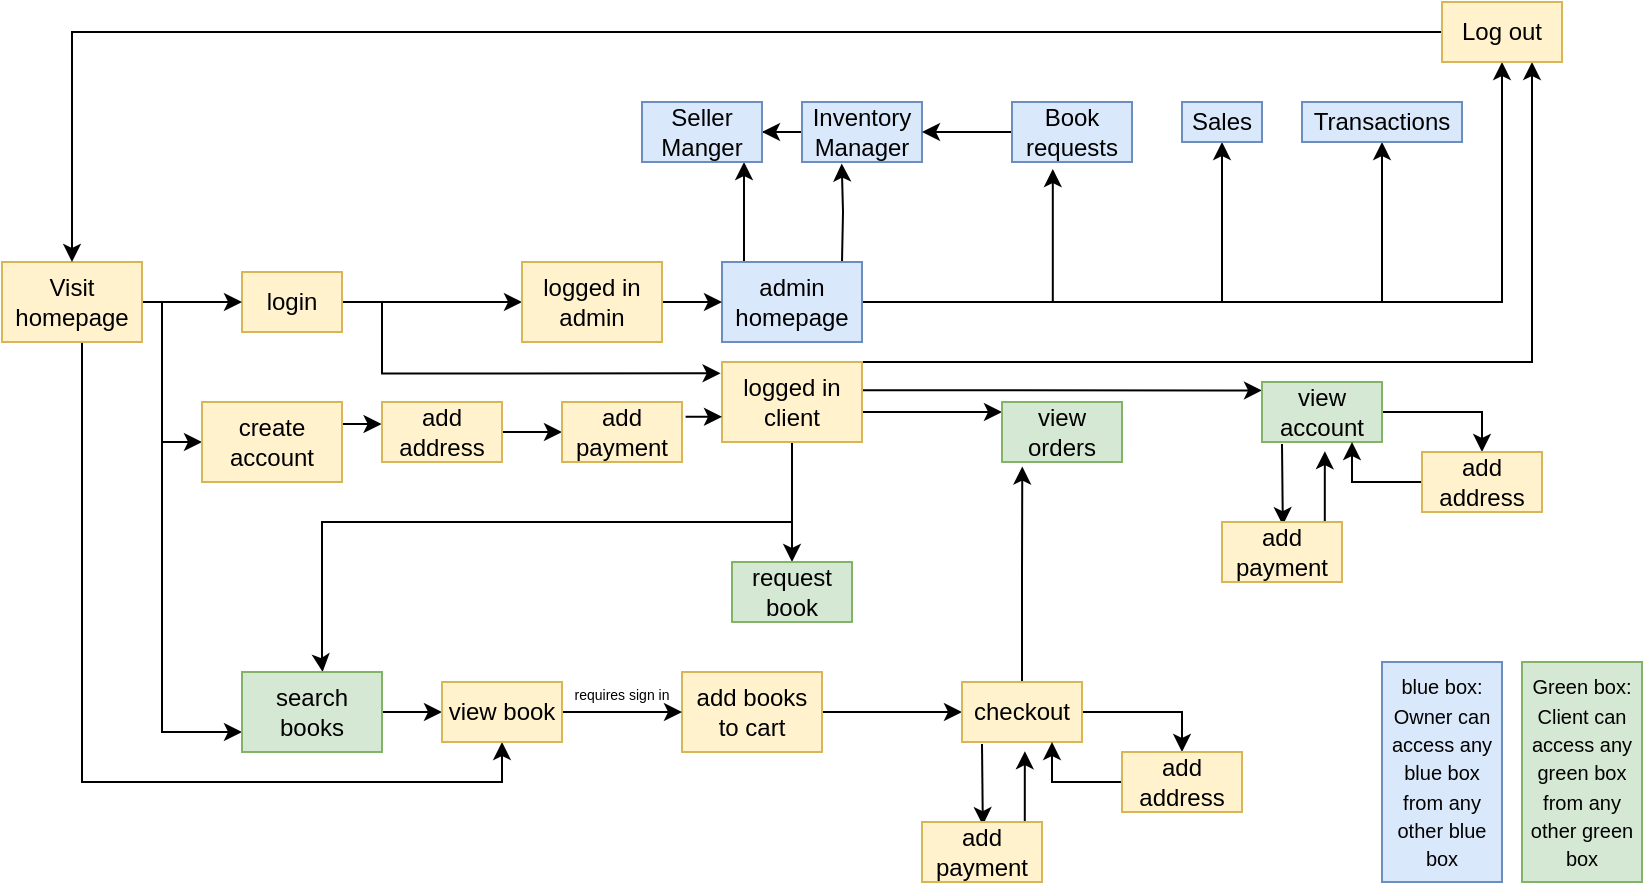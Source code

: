 <mxfile version="12.9.10" type="device"><diagram id="CPKqO8i5PCS07Yp1AWyK" name="Page-1"><mxGraphModel dx="1185" dy="705" grid="1" gridSize="10" guides="1" tooltips="1" connect="1" arrows="1" fold="1" page="1" pageScale="1" pageWidth="850" pageHeight="1100" math="0" shadow="0"><root><mxCell id="0"/><mxCell id="1" parent="0"/><mxCell id="GY9phwk0WnERmR6prg_e-6" style="edgeStyle=orthogonalEdgeStyle;rounded=0;orthogonalLoop=1;jettySize=auto;html=1;entryX=0;entryY=0.5;entryDx=0;entryDy=0;" edge="1" parent="1" source="GY9phwk0WnERmR6prg_e-1" target="GY9phwk0WnERmR6prg_e-78"><mxGeometry relative="1" as="geometry"><mxPoint x="250" y="180" as="targetPoint"/></mxGeometry></mxCell><mxCell id="GY9phwk0WnERmR6prg_e-7" style="edgeStyle=orthogonalEdgeStyle;rounded=0;orthogonalLoop=1;jettySize=auto;html=1;entryX=-0.01;entryY=0.142;entryDx=0;entryDy=0;entryPerimeter=0;" edge="1" parent="1" source="GY9phwk0WnERmR6prg_e-1" target="GY9phwk0WnERmR6prg_e-3"><mxGeometry relative="1" as="geometry"><Array as="points"><mxPoint x="210" y="180"/><mxPoint x="210" y="216"/></Array></mxGeometry></mxCell><mxCell id="GY9phwk0WnERmR6prg_e-1" value="login" style="rounded=0;whiteSpace=wrap;html=1;fillColor=#fff2cc;strokeColor=#d6b656;" vertex="1" parent="1"><mxGeometry x="140" y="165" width="50" height="30" as="geometry"/></mxCell><mxCell id="GY9phwk0WnERmR6prg_e-62" style="edgeStyle=orthogonalEdgeStyle;rounded=0;orthogonalLoop=1;jettySize=auto;html=1;entryX=0.331;entryY=1.026;entryDx=0;entryDy=0;entryPerimeter=0;" edge="1" parent="1" target="GY9phwk0WnERmR6prg_e-58"><mxGeometry relative="1" as="geometry"><mxPoint x="440" y="160" as="sourcePoint"/></mxGeometry></mxCell><mxCell id="GY9phwk0WnERmR6prg_e-63" style="edgeStyle=orthogonalEdgeStyle;rounded=0;orthogonalLoop=1;jettySize=auto;html=1;entryX=0.34;entryY=1.118;entryDx=0;entryDy=0;entryPerimeter=0;" edge="1" parent="1" source="GY9phwk0WnERmR6prg_e-2" target="GY9phwk0WnERmR6prg_e-60"><mxGeometry relative="1" as="geometry"/></mxCell><mxCell id="GY9phwk0WnERmR6prg_e-65" style="edgeStyle=orthogonalEdgeStyle;rounded=0;orthogonalLoop=1;jettySize=auto;html=1;entryX=0.5;entryY=1;entryDx=0;entryDy=0;" edge="1" parent="1" source="GY9phwk0WnERmR6prg_e-2" target="GY9phwk0WnERmR6prg_e-55"><mxGeometry relative="1" as="geometry"/></mxCell><mxCell id="GY9phwk0WnERmR6prg_e-66" style="edgeStyle=orthogonalEdgeStyle;rounded=0;orthogonalLoop=1;jettySize=auto;html=1;entryX=0.85;entryY=1;entryDx=0;entryDy=0;entryPerimeter=0;exitX=0.157;exitY=0;exitDx=0;exitDy=0;exitPerimeter=0;" edge="1" parent="1" source="GY9phwk0WnERmR6prg_e-2" target="GY9phwk0WnERmR6prg_e-59"><mxGeometry relative="1" as="geometry"/></mxCell><mxCell id="GY9phwk0WnERmR6prg_e-68" style="edgeStyle=orthogonalEdgeStyle;rounded=0;orthogonalLoop=1;jettySize=auto;html=1;entryX=0.5;entryY=1;entryDx=0;entryDy=0;" edge="1" parent="1" source="GY9phwk0WnERmR6prg_e-2" target="GY9phwk0WnERmR6prg_e-61"><mxGeometry relative="1" as="geometry"/></mxCell><mxCell id="GY9phwk0WnERmR6prg_e-70" style="edgeStyle=orthogonalEdgeStyle;rounded=0;orthogonalLoop=1;jettySize=auto;html=1;entryX=0.5;entryY=1;entryDx=0;entryDy=0;" edge="1" parent="1" source="GY9phwk0WnERmR6prg_e-2" target="GY9phwk0WnERmR6prg_e-69"><mxGeometry relative="1" as="geometry"/></mxCell><mxCell id="GY9phwk0WnERmR6prg_e-2" value="admin homepage" style="rounded=0;whiteSpace=wrap;html=1;fillColor=#dae8fc;strokeColor=#6c8ebf;" vertex="1" parent="1"><mxGeometry x="380" y="160" width="70" height="40" as="geometry"/></mxCell><mxCell id="GY9phwk0WnERmR6prg_e-44" style="edgeStyle=orthogonalEdgeStyle;rounded=0;orthogonalLoop=1;jettySize=auto;html=1;entryX=0.5;entryY=0;entryDx=0;entryDy=0;" edge="1" parent="1" source="GY9phwk0WnERmR6prg_e-3" target="GY9phwk0WnERmR6prg_e-32"><mxGeometry relative="1" as="geometry"/></mxCell><mxCell id="GY9phwk0WnERmR6prg_e-48" style="edgeStyle=orthogonalEdgeStyle;rounded=0;orthogonalLoop=1;jettySize=auto;html=1;entryX=0.576;entryY=-0.001;entryDx=0;entryDy=0;entryPerimeter=0;" edge="1" parent="1" source="GY9phwk0WnERmR6prg_e-3" target="GY9phwk0WnERmR6prg_e-13"><mxGeometry relative="1" as="geometry"><Array as="points"><mxPoint x="415" y="290"/><mxPoint x="180" y="290"/><mxPoint x="180" y="362"/><mxPoint x="180" y="362"/></Array></mxGeometry></mxCell><mxCell id="GY9phwk0WnERmR6prg_e-52" style="edgeStyle=orthogonalEdgeStyle;rounded=0;orthogonalLoop=1;jettySize=auto;html=1;" edge="1" parent="1" source="GY9phwk0WnERmR6prg_e-3" target="GY9phwk0WnERmR6prg_e-29"><mxGeometry relative="1" as="geometry"><Array as="points"><mxPoint x="470" y="235"/><mxPoint x="470" y="235"/></Array></mxGeometry></mxCell><mxCell id="GY9phwk0WnERmR6prg_e-54" style="edgeStyle=orthogonalEdgeStyle;rounded=0;orthogonalLoop=1;jettySize=auto;html=1;exitX=0.996;exitY=0.354;exitDx=0;exitDy=0;exitPerimeter=0;" edge="1" parent="1" source="GY9phwk0WnERmR6prg_e-3" target="GY9phwk0WnERmR6prg_e-38"><mxGeometry relative="1" as="geometry"><Array as="points"><mxPoint x="630" y="224"/><mxPoint x="630" y="224"/></Array></mxGeometry></mxCell><mxCell id="GY9phwk0WnERmR6prg_e-73" style="edgeStyle=orthogonalEdgeStyle;rounded=0;orthogonalLoop=1;jettySize=auto;html=1;entryX=0.75;entryY=1;entryDx=0;entryDy=0;" edge="1" parent="1" source="GY9phwk0WnERmR6prg_e-3" target="GY9phwk0WnERmR6prg_e-69"><mxGeometry relative="1" as="geometry"><Array as="points"><mxPoint x="785" y="210"/></Array></mxGeometry></mxCell><mxCell id="GY9phwk0WnERmR6prg_e-3" value="logged in&lt;br&gt;client" style="rounded=0;whiteSpace=wrap;html=1;fillColor=#fff2cc;strokeColor=#d6b656;" vertex="1" parent="1"><mxGeometry x="380" y="210" width="70" height="40" as="geometry"/></mxCell><mxCell id="GY9phwk0WnERmR6prg_e-5" style="edgeStyle=orthogonalEdgeStyle;rounded=0;orthogonalLoop=1;jettySize=auto;html=1;entryX=0;entryY=0.5;entryDx=0;entryDy=0;" edge="1" parent="1" source="GY9phwk0WnERmR6prg_e-4" target="GY9phwk0WnERmR6prg_e-1"><mxGeometry relative="1" as="geometry"/></mxCell><mxCell id="GY9phwk0WnERmR6prg_e-9" style="edgeStyle=orthogonalEdgeStyle;rounded=0;orthogonalLoop=1;jettySize=auto;html=1;entryX=0;entryY=0.5;entryDx=0;entryDy=0;" edge="1" parent="1" source="GY9phwk0WnERmR6prg_e-4" target="GY9phwk0WnERmR6prg_e-8"><mxGeometry relative="1" as="geometry"><Array as="points"><mxPoint x="100" y="180"/><mxPoint x="100" y="250"/></Array></mxGeometry></mxCell><mxCell id="GY9phwk0WnERmR6prg_e-14" style="edgeStyle=orthogonalEdgeStyle;rounded=0;orthogonalLoop=1;jettySize=auto;html=1;entryX=0;entryY=0.75;entryDx=0;entryDy=0;" edge="1" parent="1" source="GY9phwk0WnERmR6prg_e-4" target="GY9phwk0WnERmR6prg_e-13"><mxGeometry relative="1" as="geometry"><Array as="points"><mxPoint x="100" y="180"/><mxPoint x="100" y="395"/></Array></mxGeometry></mxCell><mxCell id="GY9phwk0WnERmR6prg_e-77" style="edgeStyle=orthogonalEdgeStyle;rounded=0;orthogonalLoop=1;jettySize=auto;html=1;entryX=0.5;entryY=1;entryDx=0;entryDy=0;" edge="1" parent="1" source="GY9phwk0WnERmR6prg_e-4" target="GY9phwk0WnERmR6prg_e-45"><mxGeometry relative="1" as="geometry"><Array as="points"><mxPoint x="60" y="420"/><mxPoint x="270" y="420"/></Array></mxGeometry></mxCell><mxCell id="GY9phwk0WnERmR6prg_e-4" value="Visit homepage" style="rounded=0;whiteSpace=wrap;html=1;fillColor=#fff2cc;strokeColor=#d6b656;" vertex="1" parent="1"><mxGeometry x="20" y="160" width="70" height="40" as="geometry"/></mxCell><mxCell id="GY9phwk0WnERmR6prg_e-11" style="edgeStyle=orthogonalEdgeStyle;rounded=0;orthogonalLoop=1;jettySize=auto;html=1;entryX=-0.003;entryY=0.36;entryDx=0;entryDy=0;entryPerimeter=0;exitX=1;exitY=0.5;exitDx=0;exitDy=0;" edge="1" parent="1" source="GY9phwk0WnERmR6prg_e-8" target="GY9phwk0WnERmR6prg_e-19"><mxGeometry relative="1" as="geometry"><Array as="points"><mxPoint x="190" y="241"/><mxPoint x="210" y="241"/></Array></mxGeometry></mxCell><mxCell id="GY9phwk0WnERmR6prg_e-8" value="create account" style="rounded=0;whiteSpace=wrap;html=1;fillColor=#fff2cc;strokeColor=#d6b656;" vertex="1" parent="1"><mxGeometry x="120" y="230" width="70" height="40" as="geometry"/></mxCell><mxCell id="GY9phwk0WnERmR6prg_e-46" style="edgeStyle=orthogonalEdgeStyle;rounded=0;orthogonalLoop=1;jettySize=auto;html=1;entryX=0;entryY=0.5;entryDx=0;entryDy=0;" edge="1" parent="1" source="GY9phwk0WnERmR6prg_e-13" target="GY9phwk0WnERmR6prg_e-45"><mxGeometry relative="1" as="geometry"/></mxCell><mxCell id="GY9phwk0WnERmR6prg_e-13" value="search books" style="rounded=0;whiteSpace=wrap;html=1;fillColor=#d5e8d4;strokeColor=#82b366;" vertex="1" parent="1"><mxGeometry x="140" y="365" width="70" height="40" as="geometry"/></mxCell><mxCell id="GY9phwk0WnERmR6prg_e-51" style="edgeStyle=orthogonalEdgeStyle;rounded=0;orthogonalLoop=1;jettySize=auto;html=1;entryX=0;entryY=0.5;entryDx=0;entryDy=0;" edge="1" parent="1" source="GY9phwk0WnERmR6prg_e-15" target="GY9phwk0WnERmR6prg_e-17"><mxGeometry relative="1" as="geometry"/></mxCell><mxCell id="GY9phwk0WnERmR6prg_e-15" value="add books to cart" style="rounded=0;whiteSpace=wrap;html=1;fillColor=#fff2cc;strokeColor=#d6b656;" vertex="1" parent="1"><mxGeometry x="360" y="365" width="70" height="40" as="geometry"/></mxCell><mxCell id="GY9phwk0WnERmR6prg_e-24" style="edgeStyle=orthogonalEdgeStyle;rounded=0;orthogonalLoop=1;jettySize=auto;html=1;entryX=0.5;entryY=0;entryDx=0;entryDy=0;" edge="1" parent="1" source="GY9phwk0WnERmR6prg_e-17" target="GY9phwk0WnERmR6prg_e-23"><mxGeometry relative="1" as="geometry"/></mxCell><mxCell id="GY9phwk0WnERmR6prg_e-26" style="edgeStyle=orthogonalEdgeStyle;rounded=0;orthogonalLoop=1;jettySize=auto;html=1;entryX=0.507;entryY=0.053;entryDx=0;entryDy=0;entryPerimeter=0;" edge="1" parent="1" target="GY9phwk0WnERmR6prg_e-25"><mxGeometry relative="1" as="geometry"><mxPoint x="510" y="401" as="sourcePoint"/><mxPoint x="510" y="430" as="targetPoint"/><Array as="points"><mxPoint x="510" y="401"/></Array></mxGeometry></mxCell><mxCell id="GY9phwk0WnERmR6prg_e-53" style="edgeStyle=orthogonalEdgeStyle;rounded=0;orthogonalLoop=1;jettySize=auto;html=1;entryX=0.169;entryY=1.075;entryDx=0;entryDy=0;entryPerimeter=0;" edge="1" parent="1" source="GY9phwk0WnERmR6prg_e-17" target="GY9phwk0WnERmR6prg_e-29"><mxGeometry relative="1" as="geometry"/></mxCell><mxCell id="GY9phwk0WnERmR6prg_e-17" value="checkout" style="rounded=0;whiteSpace=wrap;html=1;fillColor=#fff2cc;strokeColor=#d6b656;" vertex="1" parent="1"><mxGeometry x="500" y="370" width="60" height="30" as="geometry"/></mxCell><mxCell id="GY9phwk0WnERmR6prg_e-21" style="edgeStyle=orthogonalEdgeStyle;rounded=0;orthogonalLoop=1;jettySize=auto;html=1;entryX=0;entryY=0.5;entryDx=0;entryDy=0;" edge="1" parent="1" source="GY9phwk0WnERmR6prg_e-19" target="GY9phwk0WnERmR6prg_e-20"><mxGeometry relative="1" as="geometry"/></mxCell><mxCell id="GY9phwk0WnERmR6prg_e-19" value="add address" style="rounded=0;whiteSpace=wrap;html=1;fillColor=#fff2cc;strokeColor=#d6b656;" vertex="1" parent="1"><mxGeometry x="210" y="230" width="60" height="30" as="geometry"/></mxCell><mxCell id="GY9phwk0WnERmR6prg_e-22" style="edgeStyle=orthogonalEdgeStyle;rounded=0;orthogonalLoop=1;jettySize=auto;html=1;exitX=1.03;exitY=0.247;exitDx=0;exitDy=0;exitPerimeter=0;" edge="1" parent="1" source="GY9phwk0WnERmR6prg_e-20"><mxGeometry relative="1" as="geometry"><mxPoint x="380" y="237" as="targetPoint"/></mxGeometry></mxCell><mxCell id="GY9phwk0WnERmR6prg_e-20" value="add payment" style="rounded=0;whiteSpace=wrap;html=1;fillColor=#fff2cc;strokeColor=#d6b656;" vertex="1" parent="1"><mxGeometry x="300" y="230" width="60" height="30" as="geometry"/></mxCell><mxCell id="GY9phwk0WnERmR6prg_e-27" style="edgeStyle=orthogonalEdgeStyle;rounded=0;orthogonalLoop=1;jettySize=auto;html=1;entryX=0.75;entryY=1;entryDx=0;entryDy=0;" edge="1" parent="1" source="GY9phwk0WnERmR6prg_e-23" target="GY9phwk0WnERmR6prg_e-17"><mxGeometry relative="1" as="geometry"/></mxCell><mxCell id="GY9phwk0WnERmR6prg_e-23" value="add address" style="rounded=0;whiteSpace=wrap;html=1;fillColor=#fff2cc;strokeColor=#d6b656;" vertex="1" parent="1"><mxGeometry x="580" y="405" width="60" height="30" as="geometry"/></mxCell><mxCell id="GY9phwk0WnERmR6prg_e-28" style="edgeStyle=orthogonalEdgeStyle;rounded=0;orthogonalLoop=1;jettySize=auto;html=1;entryX=0.524;entryY=1.153;entryDx=0;entryDy=0;entryPerimeter=0;" edge="1" parent="1" source="GY9phwk0WnERmR6prg_e-25" target="GY9phwk0WnERmR6prg_e-17"><mxGeometry relative="1" as="geometry"><Array as="points"><mxPoint x="531" y="415"/></Array></mxGeometry></mxCell><mxCell id="GY9phwk0WnERmR6prg_e-25" value="add payment" style="rounded=0;whiteSpace=wrap;html=1;fillColor=#fff2cc;strokeColor=#d6b656;" vertex="1" parent="1"><mxGeometry x="480" y="440" width="60" height="30" as="geometry"/></mxCell><mxCell id="GY9phwk0WnERmR6prg_e-29" value="view orders" style="rounded=0;whiteSpace=wrap;html=1;fillColor=#d5e8d4;strokeColor=#82b366;" vertex="1" parent="1"><mxGeometry x="520" y="230" width="60" height="30" as="geometry"/></mxCell><mxCell id="GY9phwk0WnERmR6prg_e-32" value="request book" style="rounded=0;whiteSpace=wrap;html=1;fillColor=#d5e8d4;strokeColor=#82b366;" vertex="1" parent="1"><mxGeometry x="385" y="310" width="60" height="30" as="geometry"/></mxCell><mxCell id="GY9phwk0WnERmR6prg_e-36" style="edgeStyle=orthogonalEdgeStyle;rounded=0;orthogonalLoop=1;jettySize=auto;html=1;entryX=0.5;entryY=0;entryDx=0;entryDy=0;" edge="1" parent="1" source="GY9phwk0WnERmR6prg_e-38" target="GY9phwk0WnERmR6prg_e-40"><mxGeometry relative="1" as="geometry"/></mxCell><mxCell id="GY9phwk0WnERmR6prg_e-37" style="edgeStyle=orthogonalEdgeStyle;rounded=0;orthogonalLoop=1;jettySize=auto;html=1;entryX=0.507;entryY=0.053;entryDx=0;entryDy=0;entryPerimeter=0;" edge="1" parent="1" target="GY9phwk0WnERmR6prg_e-42"><mxGeometry relative="1" as="geometry"><mxPoint x="660" y="251" as="sourcePoint"/><mxPoint x="660" y="280" as="targetPoint"/><Array as="points"><mxPoint x="660" y="251"/></Array></mxGeometry></mxCell><mxCell id="GY9phwk0WnERmR6prg_e-38" value="view account" style="rounded=0;whiteSpace=wrap;html=1;fillColor=#d5e8d4;strokeColor=#82b366;" vertex="1" parent="1"><mxGeometry x="650" y="220" width="60" height="30" as="geometry"/></mxCell><mxCell id="GY9phwk0WnERmR6prg_e-39" style="edgeStyle=orthogonalEdgeStyle;rounded=0;orthogonalLoop=1;jettySize=auto;html=1;entryX=0.75;entryY=1;entryDx=0;entryDy=0;" edge="1" parent="1" source="GY9phwk0WnERmR6prg_e-40" target="GY9phwk0WnERmR6prg_e-38"><mxGeometry relative="1" as="geometry"/></mxCell><mxCell id="GY9phwk0WnERmR6prg_e-40" value="add address" style="rounded=0;whiteSpace=wrap;html=1;fillColor=#fff2cc;strokeColor=#d6b656;" vertex="1" parent="1"><mxGeometry x="730" y="255" width="60" height="30" as="geometry"/></mxCell><mxCell id="GY9phwk0WnERmR6prg_e-41" style="edgeStyle=orthogonalEdgeStyle;rounded=0;orthogonalLoop=1;jettySize=auto;html=1;entryX=0.524;entryY=1.153;entryDx=0;entryDy=0;entryPerimeter=0;" edge="1" parent="1" source="GY9phwk0WnERmR6prg_e-42" target="GY9phwk0WnERmR6prg_e-38"><mxGeometry relative="1" as="geometry"><Array as="points"><mxPoint x="681" y="265"/></Array></mxGeometry></mxCell><mxCell id="GY9phwk0WnERmR6prg_e-42" value="add payment" style="rounded=0;whiteSpace=wrap;html=1;fillColor=#fff2cc;strokeColor=#d6b656;" vertex="1" parent="1"><mxGeometry x="630" y="290" width="60" height="30" as="geometry"/></mxCell><mxCell id="GY9phwk0WnERmR6prg_e-49" style="edgeStyle=orthogonalEdgeStyle;rounded=0;orthogonalLoop=1;jettySize=auto;html=1;entryX=0;entryY=0.5;entryDx=0;entryDy=0;" edge="1" parent="1" source="GY9phwk0WnERmR6prg_e-45" target="GY9phwk0WnERmR6prg_e-15"><mxGeometry relative="1" as="geometry"/></mxCell><mxCell id="GY9phwk0WnERmR6prg_e-45" value="view book" style="rounded=0;whiteSpace=wrap;html=1;fillColor=#fff2cc;strokeColor=#d6b656;" vertex="1" parent="1"><mxGeometry x="240" y="370" width="60" height="30" as="geometry"/></mxCell><mxCell id="GY9phwk0WnERmR6prg_e-50" value="&lt;font style=&quot;font-size: 7px ; line-height: 0%&quot;&gt;requires sign in&lt;/font&gt;" style="text;html=1;strokeColor=none;fillColor=none;align=center;verticalAlign=middle;whiteSpace=wrap;rounded=0;" vertex="1" parent="1"><mxGeometry x="305" y="370" width="50" height="10" as="geometry"/></mxCell><mxCell id="GY9phwk0WnERmR6prg_e-55" value="Sales" style="rounded=0;whiteSpace=wrap;html=1;fillColor=#dae8fc;strokeColor=#6c8ebf;" vertex="1" parent="1"><mxGeometry x="610" y="80" width="40" height="20" as="geometry"/></mxCell><mxCell id="GY9phwk0WnERmR6prg_e-67" style="edgeStyle=orthogonalEdgeStyle;rounded=0;orthogonalLoop=1;jettySize=auto;html=1;entryX=1;entryY=0.5;entryDx=0;entryDy=0;" edge="1" parent="1" source="GY9phwk0WnERmR6prg_e-58" target="GY9phwk0WnERmR6prg_e-59"><mxGeometry relative="1" as="geometry"/></mxCell><mxCell id="GY9phwk0WnERmR6prg_e-58" value="Inventory Manager" style="rounded=0;whiteSpace=wrap;html=1;fillColor=#dae8fc;strokeColor=#6c8ebf;" vertex="1" parent="1"><mxGeometry x="420" y="80" width="60" height="30" as="geometry"/></mxCell><mxCell id="GY9phwk0WnERmR6prg_e-59" value="Seller Manger" style="rounded=0;whiteSpace=wrap;html=1;fillColor=#dae8fc;strokeColor=#6c8ebf;" vertex="1" parent="1"><mxGeometry x="340" y="80" width="60" height="30" as="geometry"/></mxCell><mxCell id="GY9phwk0WnERmR6prg_e-64" style="edgeStyle=orthogonalEdgeStyle;rounded=0;orthogonalLoop=1;jettySize=auto;html=1;entryX=1;entryY=0.5;entryDx=0;entryDy=0;" edge="1" parent="1" source="GY9phwk0WnERmR6prg_e-60" target="GY9phwk0WnERmR6prg_e-58"><mxGeometry relative="1" as="geometry"/></mxCell><mxCell id="GY9phwk0WnERmR6prg_e-60" value="Book requests" style="rounded=0;whiteSpace=wrap;html=1;fillColor=#dae8fc;strokeColor=#6c8ebf;" vertex="1" parent="1"><mxGeometry x="525" y="80" width="60" height="30" as="geometry"/></mxCell><mxCell id="GY9phwk0WnERmR6prg_e-61" value="Transactions" style="rounded=0;whiteSpace=wrap;html=1;fillColor=#dae8fc;strokeColor=#6c8ebf;" vertex="1" parent="1"><mxGeometry x="670" y="80" width="80" height="20" as="geometry"/></mxCell><mxCell id="GY9phwk0WnERmR6prg_e-71" style="edgeStyle=orthogonalEdgeStyle;rounded=0;orthogonalLoop=1;jettySize=auto;html=1;entryX=0.5;entryY=0;entryDx=0;entryDy=0;" edge="1" parent="1" source="GY9phwk0WnERmR6prg_e-69" target="GY9phwk0WnERmR6prg_e-4"><mxGeometry relative="1" as="geometry"/></mxCell><mxCell id="GY9phwk0WnERmR6prg_e-69" value="Log out" style="rounded=0;whiteSpace=wrap;html=1;fillColor=#fff2cc;strokeColor=#d6b656;" vertex="1" parent="1"><mxGeometry x="740" y="30" width="60" height="30" as="geometry"/></mxCell><mxCell id="GY9phwk0WnERmR6prg_e-74" value="&lt;font style=&quot;font-size: 10px&quot;&gt;Green box:&lt;br&gt;Client can access any green box from any other green box&lt;/font&gt;" style="rounded=0;whiteSpace=wrap;html=1;fillColor=#d5e8d4;strokeColor=#82b366;" vertex="1" parent="1"><mxGeometry x="780" y="360" width="60" height="110" as="geometry"/></mxCell><mxCell id="GY9phwk0WnERmR6prg_e-76" value="&lt;font style=&quot;font-size: 10px&quot;&gt;blue box:&lt;br&gt;Owner can access any blue box from any other blue box&lt;/font&gt;" style="rounded=0;whiteSpace=wrap;html=1;fillColor=#dae8fc;strokeColor=#6c8ebf;" vertex="1" parent="1"><mxGeometry x="710" y="360" width="60" height="110" as="geometry"/></mxCell><mxCell id="GY9phwk0WnERmR6prg_e-79" style="edgeStyle=orthogonalEdgeStyle;rounded=0;orthogonalLoop=1;jettySize=auto;html=1;entryX=0;entryY=0.5;entryDx=0;entryDy=0;" edge="1" parent="1" source="GY9phwk0WnERmR6prg_e-78" target="GY9phwk0WnERmR6prg_e-2"><mxGeometry relative="1" as="geometry"/></mxCell><mxCell id="GY9phwk0WnERmR6prg_e-78" value="logged in&lt;br&gt;admin" style="rounded=0;whiteSpace=wrap;html=1;fillColor=#fff2cc;strokeColor=#d6b656;" vertex="1" parent="1"><mxGeometry x="280" y="160" width="70" height="40" as="geometry"/></mxCell></root></mxGraphModel></diagram></mxfile>
